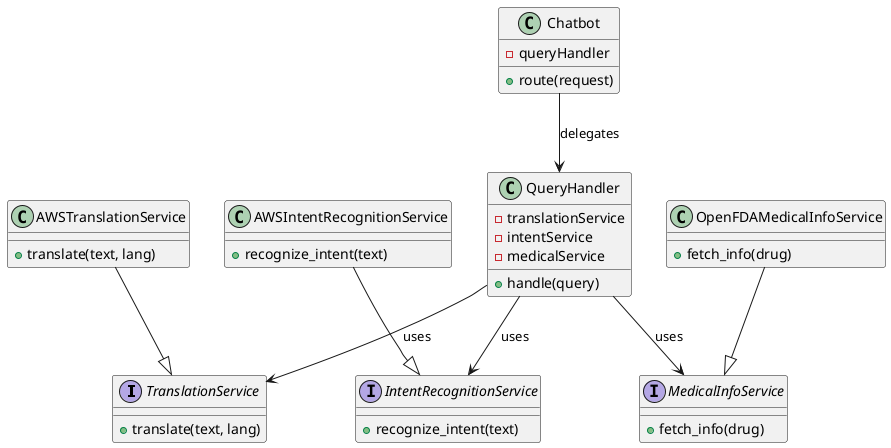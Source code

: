 
@startuml ClassDiagram
interface TranslationService {
  +translate(text, lang)
}

interface IntentRecognitionService {
  +recognize_intent(text)
}

interface MedicalInfoService {
  +fetch_info(drug)
}

class AWSTranslationService {
  +translate(text, lang)
}
AWSTranslationService --|> TranslationService

class AWSIntentRecognitionService {
  +recognize_intent(text)
}
AWSIntentRecognitionService --|> IntentRecognitionService

class OpenFDAMedicalInfoService {
  +fetch_info(drug)
}
OpenFDAMedicalInfoService --|> MedicalInfoService

class QueryHandler {
  -translationService
  -intentService
  -medicalService
  +handle(query)
}
QueryHandler --> TranslationService : uses
QueryHandler --> IntentRecognitionService : uses
QueryHandler --> MedicalInfoService : uses

class Chatbot {
  -queryHandler
  +route(request)
}
Chatbot --> QueryHandler : delegates
@enduml
